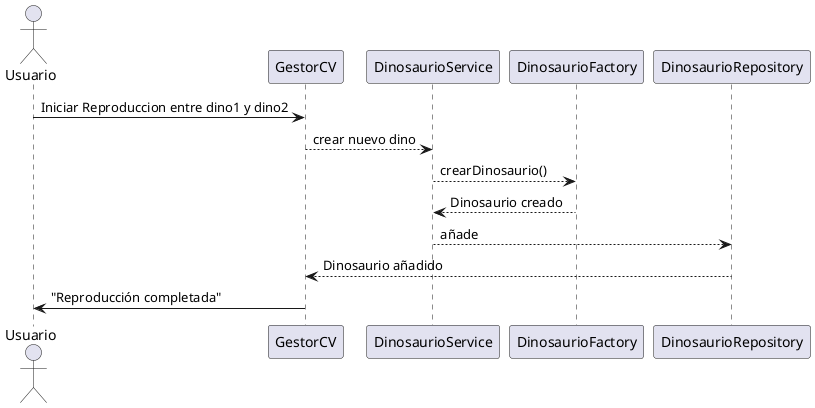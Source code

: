 @startuml
actor Usuario
participant GestorCV
participant DinosaurioService
participant DinosaurioFactory
participant DinosaurioRepository

Usuario -> GestorCV : Iniciar Reproduccion entre dino1 y dino2
GestorCV --> DinosaurioService : crear nuevo dino
DinosaurioService --> DinosaurioFactory : crearDinosaurio()
DinosaurioFactory --> DinosaurioService : Dinosaurio creado
DinosaurioService --> DinosaurioRepository : añade
DinosaurioRepository --> GestorCV : Dinosaurio añadido
GestorCV -> Usuario : "Reproducción completada"
@enduml
